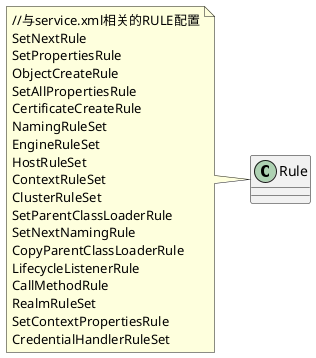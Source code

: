 @startuml
class  Rule{

}
note left of Rule
//与service.xml相关的RULE配置
SetNextRule
SetPropertiesRule
ObjectCreateRule
SetAllPropertiesRule
CertificateCreateRule
NamingRuleSet
EngineRuleSet
HostRuleSet
ContextRuleSet
ClusterRuleSet
SetParentClassLoaderRule
SetNextNamingRule
CopyParentClassLoaderRule
LifecycleListenerRule
CallMethodRule
RealmRuleSet
SetContextPropertiesRule
CredentialHandlerRuleSet
end note
@enduml